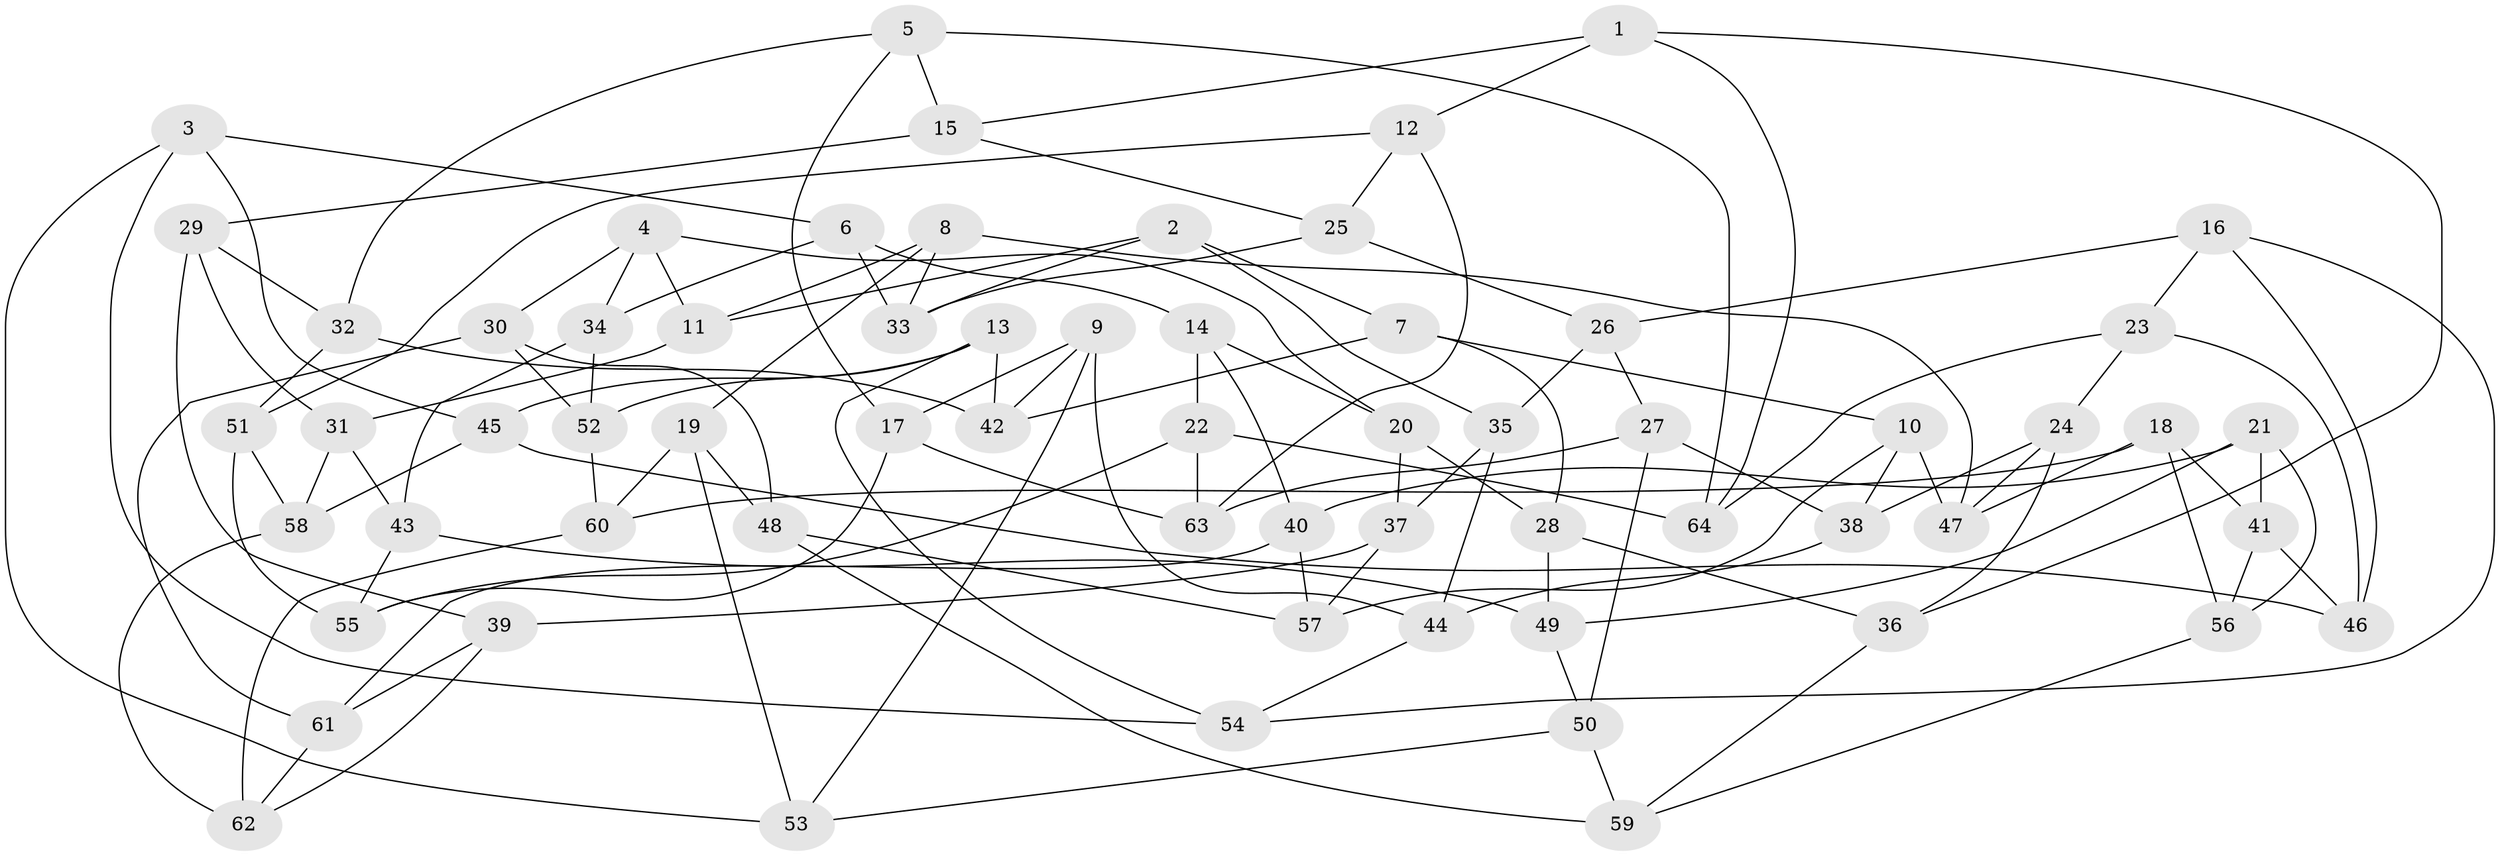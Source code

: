 // coarse degree distribution, {5: 0.18421052631578946, 6: 0.4473684210526316, 4: 0.34210526315789475, 3: 0.02631578947368421}
// Generated by graph-tools (version 1.1) at 2025/52/02/27/25 19:52:33]
// undirected, 64 vertices, 128 edges
graph export_dot {
graph [start="1"]
  node [color=gray90,style=filled];
  1;
  2;
  3;
  4;
  5;
  6;
  7;
  8;
  9;
  10;
  11;
  12;
  13;
  14;
  15;
  16;
  17;
  18;
  19;
  20;
  21;
  22;
  23;
  24;
  25;
  26;
  27;
  28;
  29;
  30;
  31;
  32;
  33;
  34;
  35;
  36;
  37;
  38;
  39;
  40;
  41;
  42;
  43;
  44;
  45;
  46;
  47;
  48;
  49;
  50;
  51;
  52;
  53;
  54;
  55;
  56;
  57;
  58;
  59;
  60;
  61;
  62;
  63;
  64;
  1 -- 36;
  1 -- 15;
  1 -- 64;
  1 -- 12;
  2 -- 33;
  2 -- 11;
  2 -- 7;
  2 -- 35;
  3 -- 6;
  3 -- 53;
  3 -- 45;
  3 -- 54;
  4 -- 20;
  4 -- 34;
  4 -- 11;
  4 -- 30;
  5 -- 64;
  5 -- 17;
  5 -- 15;
  5 -- 32;
  6 -- 34;
  6 -- 33;
  6 -- 14;
  7 -- 10;
  7 -- 42;
  7 -- 28;
  8 -- 47;
  8 -- 19;
  8 -- 33;
  8 -- 11;
  9 -- 17;
  9 -- 53;
  9 -- 42;
  9 -- 44;
  10 -- 47;
  10 -- 57;
  10 -- 38;
  11 -- 31;
  12 -- 25;
  12 -- 63;
  12 -- 51;
  13 -- 45;
  13 -- 42;
  13 -- 52;
  13 -- 54;
  14 -- 40;
  14 -- 20;
  14 -- 22;
  15 -- 25;
  15 -- 29;
  16 -- 46;
  16 -- 54;
  16 -- 26;
  16 -- 23;
  17 -- 63;
  17 -- 55;
  18 -- 41;
  18 -- 60;
  18 -- 56;
  18 -- 47;
  19 -- 48;
  19 -- 53;
  19 -- 60;
  20 -- 37;
  20 -- 28;
  21 -- 56;
  21 -- 49;
  21 -- 40;
  21 -- 41;
  22 -- 63;
  22 -- 55;
  22 -- 64;
  23 -- 46;
  23 -- 64;
  23 -- 24;
  24 -- 36;
  24 -- 38;
  24 -- 47;
  25 -- 26;
  25 -- 33;
  26 -- 27;
  26 -- 35;
  27 -- 50;
  27 -- 38;
  27 -- 63;
  28 -- 36;
  28 -- 49;
  29 -- 32;
  29 -- 39;
  29 -- 31;
  30 -- 48;
  30 -- 61;
  30 -- 52;
  31 -- 58;
  31 -- 43;
  32 -- 42;
  32 -- 51;
  34 -- 52;
  34 -- 43;
  35 -- 37;
  35 -- 44;
  36 -- 59;
  37 -- 39;
  37 -- 57;
  38 -- 44;
  39 -- 62;
  39 -- 61;
  40 -- 57;
  40 -- 61;
  41 -- 46;
  41 -- 56;
  43 -- 49;
  43 -- 55;
  44 -- 54;
  45 -- 58;
  45 -- 46;
  48 -- 57;
  48 -- 59;
  49 -- 50;
  50 -- 53;
  50 -- 59;
  51 -- 55;
  51 -- 58;
  52 -- 60;
  56 -- 59;
  58 -- 62;
  60 -- 62;
  61 -- 62;
}
